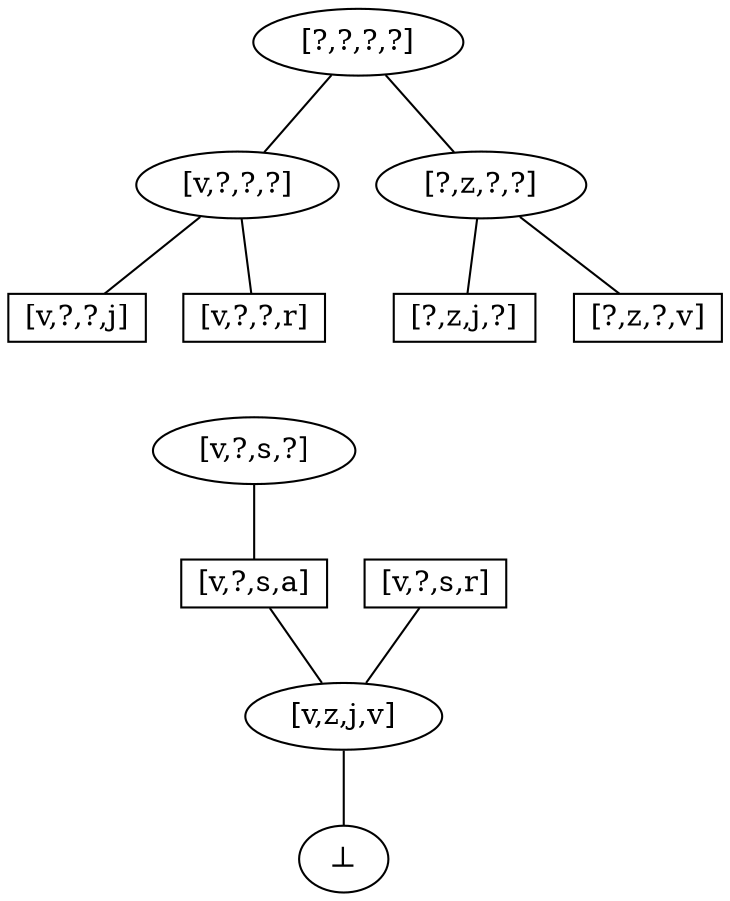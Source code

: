 digraph iter_1 {
    node [shape=rect height=0.1, width=0.2];
    edge [arrowhead = none];

    top  [label = "[?,?,?,?]",shape=ellipse];
    bot  [label = "&#8869;",shape=ellipse];

    ex_1 [label= "[v,z,j,v]",shape=ellipse];
    
    ex_2_1 [label = "[v,?,?,?]",shape=ellipse];
    ex_2_2 [label = "[?,z,?,?]",shape=ellipse];
 
    ex_3_1  [label = "[v,?,?,j]"];
    ex_3_4  [label = "[v,?,?,r]"];
 
    ex_3_8  [label = "[?,z,j,?]"];
    ex_3_10 [label = "[?,z,?,v]"];

    ex_4_1 [label = "[v,?,s,r]"];
    ex_4_2 [label = "[v,?,s,a]"];
       
    ex_5_1 [label = "[v,?,s,?]",shape=ellipse];    

    top -> ex_2_1;
    top -> ex_2_2;
    
    ex_2_1 -> ex_3_1;    
    ex_2_1 -> ex_3_4;    
    
    ex_2_2 -> ex_3_8;
    ex_2_2 -> ex_3_10;

    ex_3_4 -> ex_5_1[style=invis];    

    ex_5_1 -> ex_4_2;    

    ex_4_1 -> ex_1;
    ex_4_2 -> ex_1;

    ex_1 -> bot;
}
